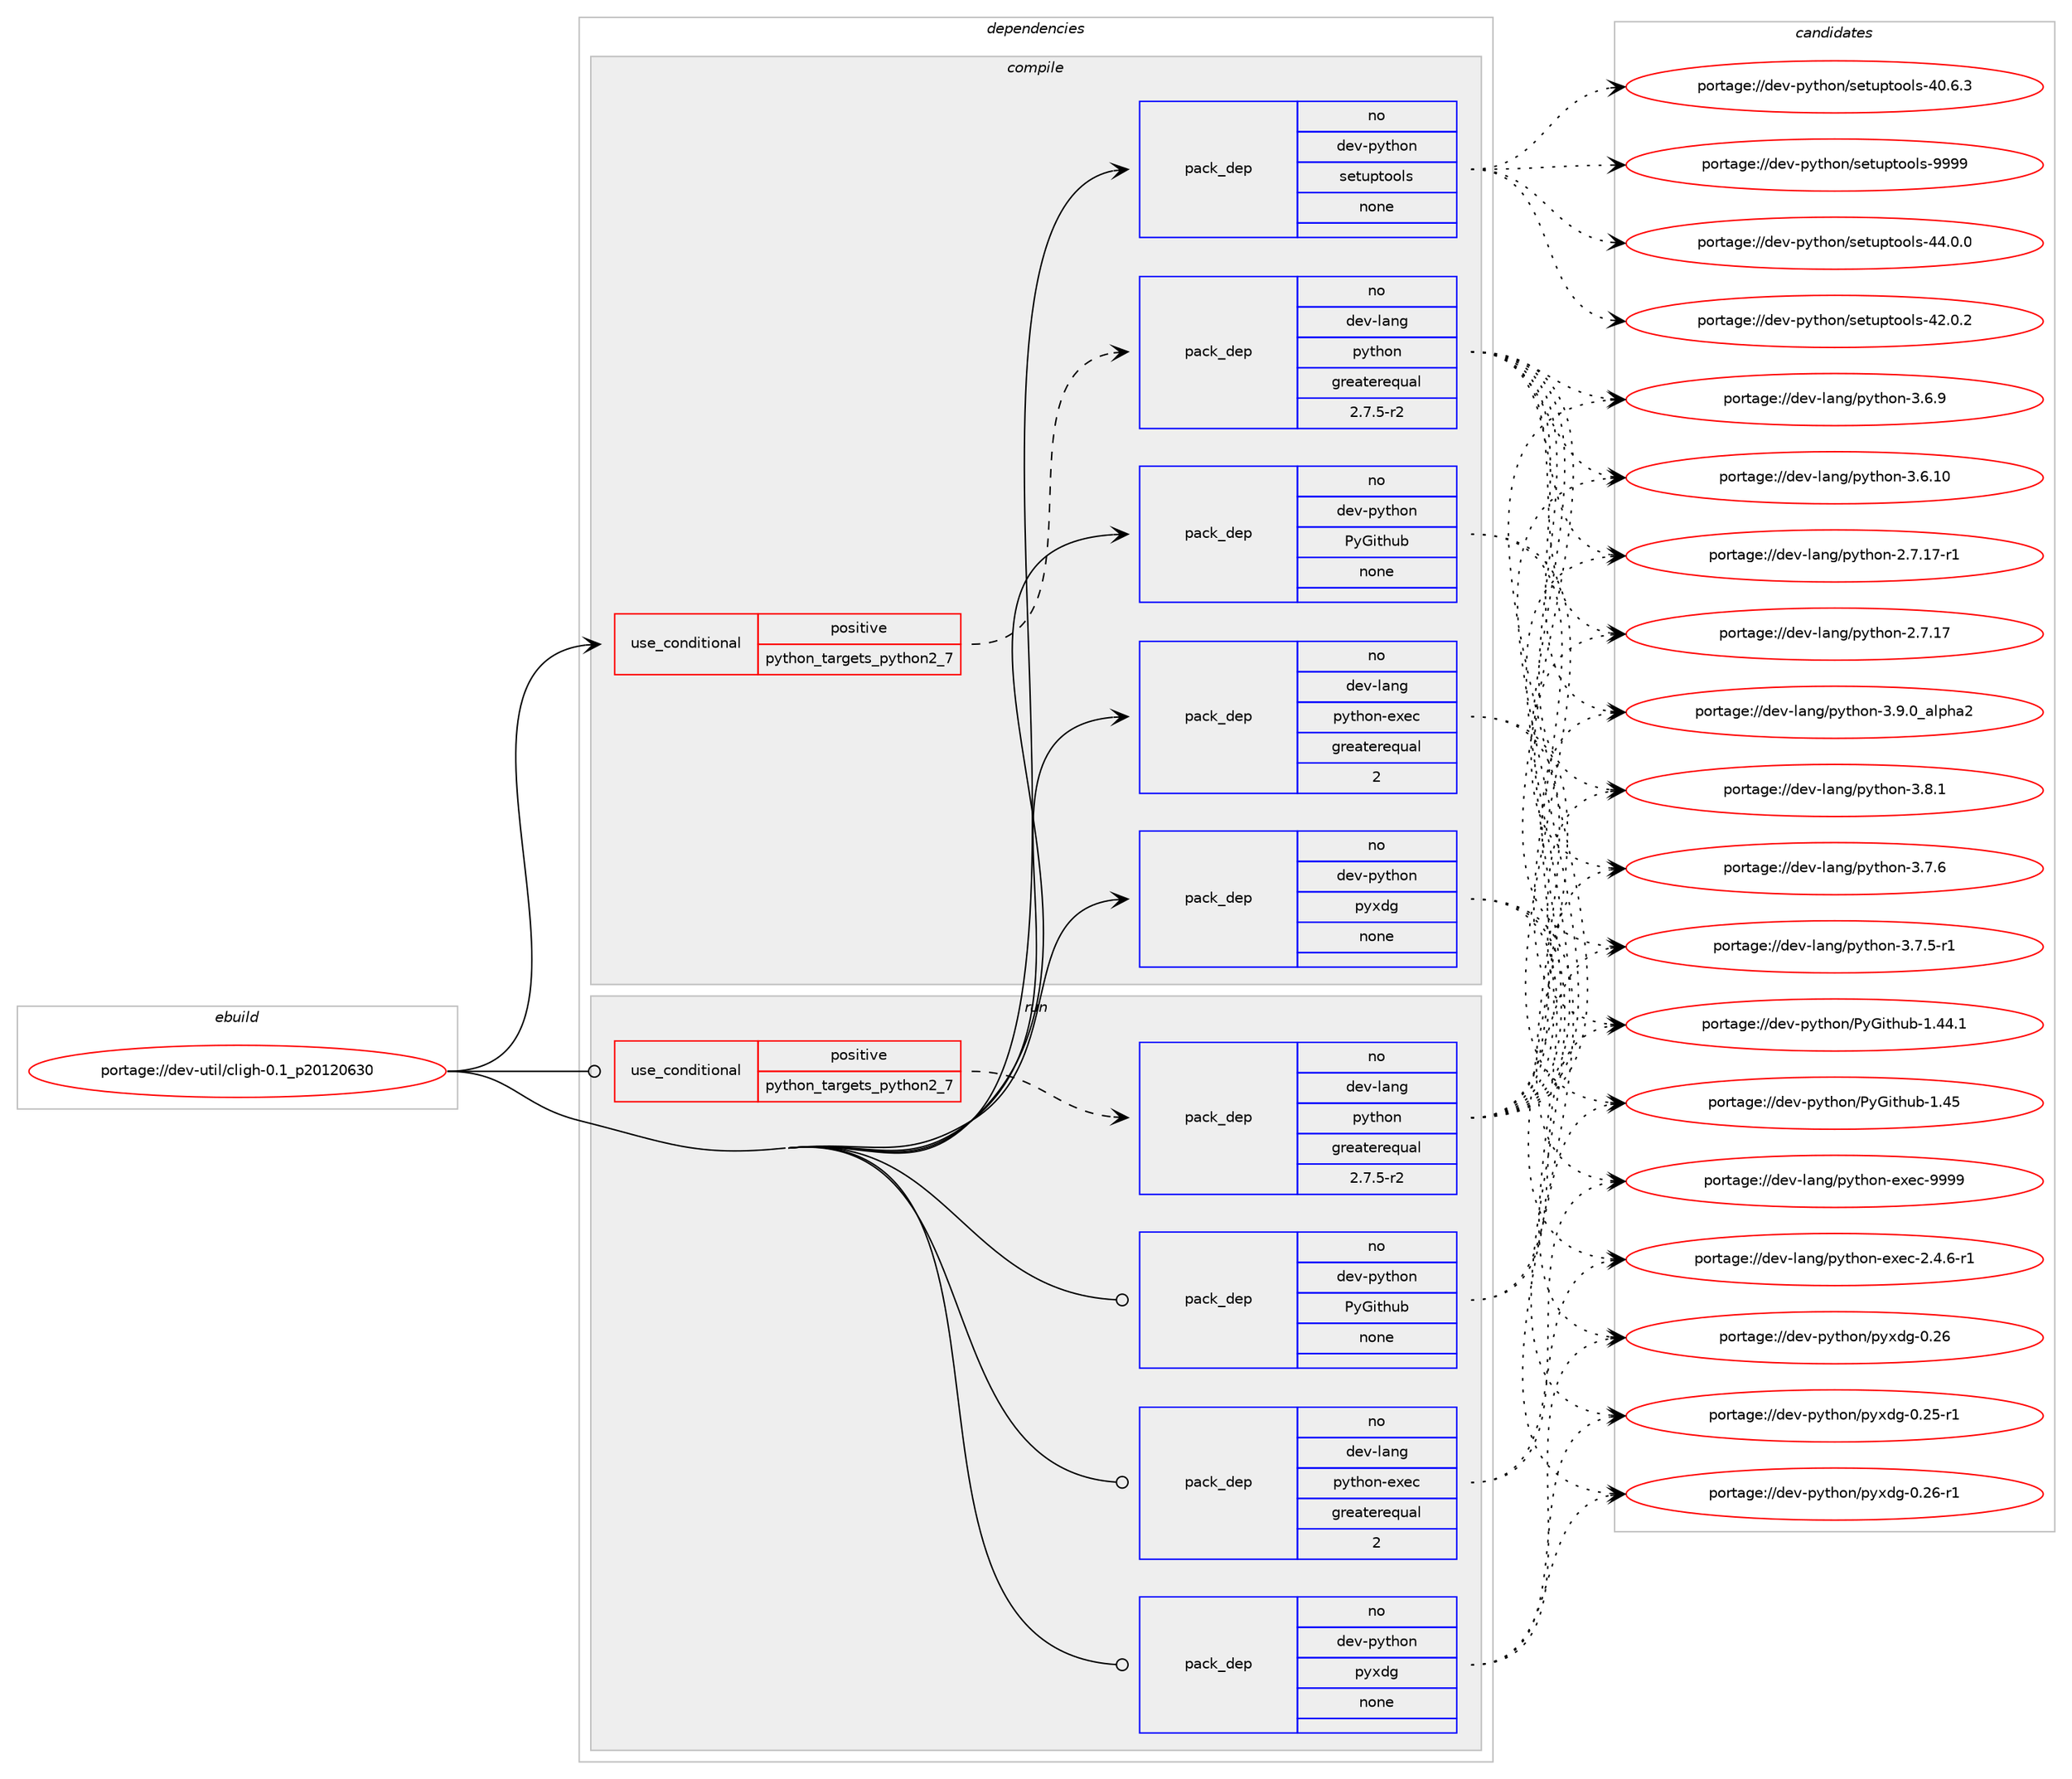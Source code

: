 digraph prolog {

# *************
# Graph options
# *************

newrank=true;
concentrate=true;
compound=true;
graph [rankdir=LR,fontname=Helvetica,fontsize=10,ranksep=1.5];#, ranksep=2.5, nodesep=0.2];
edge  [arrowhead=vee];
node  [fontname=Helvetica,fontsize=10];

# **********
# The ebuild
# **********

subgraph cluster_leftcol {
color=gray;
rank=same;
label=<<i>ebuild</i>>;
id [label="portage://dev-util/cligh-0.1_p20120630", color=red, width=4, href="../dev-util/cligh-0.1_p20120630.svg"];
}

# ****************
# The dependencies
# ****************

subgraph cluster_midcol {
color=gray;
label=<<i>dependencies</i>>;
subgraph cluster_compile {
fillcolor="#eeeeee";
style=filled;
label=<<i>compile</i>>;
subgraph cond63378 {
dependency305041 [label=<<TABLE BORDER="0" CELLBORDER="1" CELLSPACING="0" CELLPADDING="4"><TR><TD ROWSPAN="3" CELLPADDING="10">use_conditional</TD></TR><TR><TD>positive</TD></TR><TR><TD>python_targets_python2_7</TD></TR></TABLE>>, shape=none, color=red];
subgraph pack236991 {
dependency305042 [label=<<TABLE BORDER="0" CELLBORDER="1" CELLSPACING="0" CELLPADDING="4" WIDTH="220"><TR><TD ROWSPAN="6" CELLPADDING="30">pack_dep</TD></TR><TR><TD WIDTH="110">no</TD></TR><TR><TD>dev-lang</TD></TR><TR><TD>python</TD></TR><TR><TD>greaterequal</TD></TR><TR><TD>2.7.5-r2</TD></TR></TABLE>>, shape=none, color=blue];
}
dependency305041:e -> dependency305042:w [weight=20,style="dashed",arrowhead="vee"];
}
id:e -> dependency305041:w [weight=20,style="solid",arrowhead="vee"];
subgraph pack236992 {
dependency305043 [label=<<TABLE BORDER="0" CELLBORDER="1" CELLSPACING="0" CELLPADDING="4" WIDTH="220"><TR><TD ROWSPAN="6" CELLPADDING="30">pack_dep</TD></TR><TR><TD WIDTH="110">no</TD></TR><TR><TD>dev-lang</TD></TR><TR><TD>python-exec</TD></TR><TR><TD>greaterequal</TD></TR><TR><TD>2</TD></TR></TABLE>>, shape=none, color=blue];
}
id:e -> dependency305043:w [weight=20,style="solid",arrowhead="vee"];
subgraph pack236993 {
dependency305044 [label=<<TABLE BORDER="0" CELLBORDER="1" CELLSPACING="0" CELLPADDING="4" WIDTH="220"><TR><TD ROWSPAN="6" CELLPADDING="30">pack_dep</TD></TR><TR><TD WIDTH="110">no</TD></TR><TR><TD>dev-python</TD></TR><TR><TD>PyGithub</TD></TR><TR><TD>none</TD></TR><TR><TD></TD></TR></TABLE>>, shape=none, color=blue];
}
id:e -> dependency305044:w [weight=20,style="solid",arrowhead="vee"];
subgraph pack236994 {
dependency305045 [label=<<TABLE BORDER="0" CELLBORDER="1" CELLSPACING="0" CELLPADDING="4" WIDTH="220"><TR><TD ROWSPAN="6" CELLPADDING="30">pack_dep</TD></TR><TR><TD WIDTH="110">no</TD></TR><TR><TD>dev-python</TD></TR><TR><TD>pyxdg</TD></TR><TR><TD>none</TD></TR><TR><TD></TD></TR></TABLE>>, shape=none, color=blue];
}
id:e -> dependency305045:w [weight=20,style="solid",arrowhead="vee"];
subgraph pack236995 {
dependency305046 [label=<<TABLE BORDER="0" CELLBORDER="1" CELLSPACING="0" CELLPADDING="4" WIDTH="220"><TR><TD ROWSPAN="6" CELLPADDING="30">pack_dep</TD></TR><TR><TD WIDTH="110">no</TD></TR><TR><TD>dev-python</TD></TR><TR><TD>setuptools</TD></TR><TR><TD>none</TD></TR><TR><TD></TD></TR></TABLE>>, shape=none, color=blue];
}
id:e -> dependency305046:w [weight=20,style="solid",arrowhead="vee"];
}
subgraph cluster_compileandrun {
fillcolor="#eeeeee";
style=filled;
label=<<i>compile and run</i>>;
}
subgraph cluster_run {
fillcolor="#eeeeee";
style=filled;
label=<<i>run</i>>;
subgraph cond63379 {
dependency305047 [label=<<TABLE BORDER="0" CELLBORDER="1" CELLSPACING="0" CELLPADDING="4"><TR><TD ROWSPAN="3" CELLPADDING="10">use_conditional</TD></TR><TR><TD>positive</TD></TR><TR><TD>python_targets_python2_7</TD></TR></TABLE>>, shape=none, color=red];
subgraph pack236996 {
dependency305048 [label=<<TABLE BORDER="0" CELLBORDER="1" CELLSPACING="0" CELLPADDING="4" WIDTH="220"><TR><TD ROWSPAN="6" CELLPADDING="30">pack_dep</TD></TR><TR><TD WIDTH="110">no</TD></TR><TR><TD>dev-lang</TD></TR><TR><TD>python</TD></TR><TR><TD>greaterequal</TD></TR><TR><TD>2.7.5-r2</TD></TR></TABLE>>, shape=none, color=blue];
}
dependency305047:e -> dependency305048:w [weight=20,style="dashed",arrowhead="vee"];
}
id:e -> dependency305047:w [weight=20,style="solid",arrowhead="odot"];
subgraph pack236997 {
dependency305049 [label=<<TABLE BORDER="0" CELLBORDER="1" CELLSPACING="0" CELLPADDING="4" WIDTH="220"><TR><TD ROWSPAN="6" CELLPADDING="30">pack_dep</TD></TR><TR><TD WIDTH="110">no</TD></TR><TR><TD>dev-lang</TD></TR><TR><TD>python-exec</TD></TR><TR><TD>greaterequal</TD></TR><TR><TD>2</TD></TR></TABLE>>, shape=none, color=blue];
}
id:e -> dependency305049:w [weight=20,style="solid",arrowhead="odot"];
subgraph pack236998 {
dependency305050 [label=<<TABLE BORDER="0" CELLBORDER="1" CELLSPACING="0" CELLPADDING="4" WIDTH="220"><TR><TD ROWSPAN="6" CELLPADDING="30">pack_dep</TD></TR><TR><TD WIDTH="110">no</TD></TR><TR><TD>dev-python</TD></TR><TR><TD>PyGithub</TD></TR><TR><TD>none</TD></TR><TR><TD></TD></TR></TABLE>>, shape=none, color=blue];
}
id:e -> dependency305050:w [weight=20,style="solid",arrowhead="odot"];
subgraph pack236999 {
dependency305051 [label=<<TABLE BORDER="0" CELLBORDER="1" CELLSPACING="0" CELLPADDING="4" WIDTH="220"><TR><TD ROWSPAN="6" CELLPADDING="30">pack_dep</TD></TR><TR><TD WIDTH="110">no</TD></TR><TR><TD>dev-python</TD></TR><TR><TD>pyxdg</TD></TR><TR><TD>none</TD></TR><TR><TD></TD></TR></TABLE>>, shape=none, color=blue];
}
id:e -> dependency305051:w [weight=20,style="solid",arrowhead="odot"];
}
}

# **************
# The candidates
# **************

subgraph cluster_choices {
rank=same;
color=gray;
label=<<i>candidates</i>>;

subgraph choice236991 {
color=black;
nodesep=1;
choice10010111845108971101034711212111610411111045514657464895971081121049750 [label="portage://dev-lang/python-3.9.0_alpha2", color=red, width=4,href="../dev-lang/python-3.9.0_alpha2.svg"];
choice100101118451089711010347112121116104111110455146564649 [label="portage://dev-lang/python-3.8.1", color=red, width=4,href="../dev-lang/python-3.8.1.svg"];
choice100101118451089711010347112121116104111110455146554654 [label="portage://dev-lang/python-3.7.6", color=red, width=4,href="../dev-lang/python-3.7.6.svg"];
choice1001011184510897110103471121211161041111104551465546534511449 [label="portage://dev-lang/python-3.7.5-r1", color=red, width=4,href="../dev-lang/python-3.7.5-r1.svg"];
choice100101118451089711010347112121116104111110455146544657 [label="portage://dev-lang/python-3.6.9", color=red, width=4,href="../dev-lang/python-3.6.9.svg"];
choice10010111845108971101034711212111610411111045514654464948 [label="portage://dev-lang/python-3.6.10", color=red, width=4,href="../dev-lang/python-3.6.10.svg"];
choice100101118451089711010347112121116104111110455046554649554511449 [label="portage://dev-lang/python-2.7.17-r1", color=red, width=4,href="../dev-lang/python-2.7.17-r1.svg"];
choice10010111845108971101034711212111610411111045504655464955 [label="portage://dev-lang/python-2.7.17", color=red, width=4,href="../dev-lang/python-2.7.17.svg"];
dependency305042:e -> choice10010111845108971101034711212111610411111045514657464895971081121049750:w [style=dotted,weight="100"];
dependency305042:e -> choice100101118451089711010347112121116104111110455146564649:w [style=dotted,weight="100"];
dependency305042:e -> choice100101118451089711010347112121116104111110455146554654:w [style=dotted,weight="100"];
dependency305042:e -> choice1001011184510897110103471121211161041111104551465546534511449:w [style=dotted,weight="100"];
dependency305042:e -> choice100101118451089711010347112121116104111110455146544657:w [style=dotted,weight="100"];
dependency305042:e -> choice10010111845108971101034711212111610411111045514654464948:w [style=dotted,weight="100"];
dependency305042:e -> choice100101118451089711010347112121116104111110455046554649554511449:w [style=dotted,weight="100"];
dependency305042:e -> choice10010111845108971101034711212111610411111045504655464955:w [style=dotted,weight="100"];
}
subgraph choice236992 {
color=black;
nodesep=1;
choice10010111845108971101034711212111610411111045101120101994557575757 [label="portage://dev-lang/python-exec-9999", color=red, width=4,href="../dev-lang/python-exec-9999.svg"];
choice10010111845108971101034711212111610411111045101120101994550465246544511449 [label="portage://dev-lang/python-exec-2.4.6-r1", color=red, width=4,href="../dev-lang/python-exec-2.4.6-r1.svg"];
dependency305043:e -> choice10010111845108971101034711212111610411111045101120101994557575757:w [style=dotted,weight="100"];
dependency305043:e -> choice10010111845108971101034711212111610411111045101120101994550465246544511449:w [style=dotted,weight="100"];
}
subgraph choice236993 {
color=black;
nodesep=1;
choice10010111845112121116104111110478012171105116104117984549465253 [label="portage://dev-python/PyGithub-1.45", color=red, width=4,href="../dev-python/PyGithub-1.45.svg"];
choice100101118451121211161041111104780121711051161041179845494652524649 [label="portage://dev-python/PyGithub-1.44.1", color=red, width=4,href="../dev-python/PyGithub-1.44.1.svg"];
dependency305044:e -> choice10010111845112121116104111110478012171105116104117984549465253:w [style=dotted,weight="100"];
dependency305044:e -> choice100101118451121211161041111104780121711051161041179845494652524649:w [style=dotted,weight="100"];
}
subgraph choice236994 {
color=black;
nodesep=1;
choice100101118451121211161041111104711212112010010345484650544511449 [label="portage://dev-python/pyxdg-0.26-r1", color=red, width=4,href="../dev-python/pyxdg-0.26-r1.svg"];
choice10010111845112121116104111110471121211201001034548465054 [label="portage://dev-python/pyxdg-0.26", color=red, width=4,href="../dev-python/pyxdg-0.26.svg"];
choice100101118451121211161041111104711212112010010345484650534511449 [label="portage://dev-python/pyxdg-0.25-r1", color=red, width=4,href="../dev-python/pyxdg-0.25-r1.svg"];
dependency305045:e -> choice100101118451121211161041111104711212112010010345484650544511449:w [style=dotted,weight="100"];
dependency305045:e -> choice10010111845112121116104111110471121211201001034548465054:w [style=dotted,weight="100"];
dependency305045:e -> choice100101118451121211161041111104711212112010010345484650534511449:w [style=dotted,weight="100"];
}
subgraph choice236995 {
color=black;
nodesep=1;
choice10010111845112121116104111110471151011161171121161111111081154557575757 [label="portage://dev-python/setuptools-9999", color=red, width=4,href="../dev-python/setuptools-9999.svg"];
choice100101118451121211161041111104711510111611711211611111110811545525246484648 [label="portage://dev-python/setuptools-44.0.0", color=red, width=4,href="../dev-python/setuptools-44.0.0.svg"];
choice100101118451121211161041111104711510111611711211611111110811545525046484650 [label="portage://dev-python/setuptools-42.0.2", color=red, width=4,href="../dev-python/setuptools-42.0.2.svg"];
choice100101118451121211161041111104711510111611711211611111110811545524846544651 [label="portage://dev-python/setuptools-40.6.3", color=red, width=4,href="../dev-python/setuptools-40.6.3.svg"];
dependency305046:e -> choice10010111845112121116104111110471151011161171121161111111081154557575757:w [style=dotted,weight="100"];
dependency305046:e -> choice100101118451121211161041111104711510111611711211611111110811545525246484648:w [style=dotted,weight="100"];
dependency305046:e -> choice100101118451121211161041111104711510111611711211611111110811545525046484650:w [style=dotted,weight="100"];
dependency305046:e -> choice100101118451121211161041111104711510111611711211611111110811545524846544651:w [style=dotted,weight="100"];
}
subgraph choice236996 {
color=black;
nodesep=1;
choice10010111845108971101034711212111610411111045514657464895971081121049750 [label="portage://dev-lang/python-3.9.0_alpha2", color=red, width=4,href="../dev-lang/python-3.9.0_alpha2.svg"];
choice100101118451089711010347112121116104111110455146564649 [label="portage://dev-lang/python-3.8.1", color=red, width=4,href="../dev-lang/python-3.8.1.svg"];
choice100101118451089711010347112121116104111110455146554654 [label="portage://dev-lang/python-3.7.6", color=red, width=4,href="../dev-lang/python-3.7.6.svg"];
choice1001011184510897110103471121211161041111104551465546534511449 [label="portage://dev-lang/python-3.7.5-r1", color=red, width=4,href="../dev-lang/python-3.7.5-r1.svg"];
choice100101118451089711010347112121116104111110455146544657 [label="portage://dev-lang/python-3.6.9", color=red, width=4,href="../dev-lang/python-3.6.9.svg"];
choice10010111845108971101034711212111610411111045514654464948 [label="portage://dev-lang/python-3.6.10", color=red, width=4,href="../dev-lang/python-3.6.10.svg"];
choice100101118451089711010347112121116104111110455046554649554511449 [label="portage://dev-lang/python-2.7.17-r1", color=red, width=4,href="../dev-lang/python-2.7.17-r1.svg"];
choice10010111845108971101034711212111610411111045504655464955 [label="portage://dev-lang/python-2.7.17", color=red, width=4,href="../dev-lang/python-2.7.17.svg"];
dependency305048:e -> choice10010111845108971101034711212111610411111045514657464895971081121049750:w [style=dotted,weight="100"];
dependency305048:e -> choice100101118451089711010347112121116104111110455146564649:w [style=dotted,weight="100"];
dependency305048:e -> choice100101118451089711010347112121116104111110455146554654:w [style=dotted,weight="100"];
dependency305048:e -> choice1001011184510897110103471121211161041111104551465546534511449:w [style=dotted,weight="100"];
dependency305048:e -> choice100101118451089711010347112121116104111110455146544657:w [style=dotted,weight="100"];
dependency305048:e -> choice10010111845108971101034711212111610411111045514654464948:w [style=dotted,weight="100"];
dependency305048:e -> choice100101118451089711010347112121116104111110455046554649554511449:w [style=dotted,weight="100"];
dependency305048:e -> choice10010111845108971101034711212111610411111045504655464955:w [style=dotted,weight="100"];
}
subgraph choice236997 {
color=black;
nodesep=1;
choice10010111845108971101034711212111610411111045101120101994557575757 [label="portage://dev-lang/python-exec-9999", color=red, width=4,href="../dev-lang/python-exec-9999.svg"];
choice10010111845108971101034711212111610411111045101120101994550465246544511449 [label="portage://dev-lang/python-exec-2.4.6-r1", color=red, width=4,href="../dev-lang/python-exec-2.4.6-r1.svg"];
dependency305049:e -> choice10010111845108971101034711212111610411111045101120101994557575757:w [style=dotted,weight="100"];
dependency305049:e -> choice10010111845108971101034711212111610411111045101120101994550465246544511449:w [style=dotted,weight="100"];
}
subgraph choice236998 {
color=black;
nodesep=1;
choice10010111845112121116104111110478012171105116104117984549465253 [label="portage://dev-python/PyGithub-1.45", color=red, width=4,href="../dev-python/PyGithub-1.45.svg"];
choice100101118451121211161041111104780121711051161041179845494652524649 [label="portage://dev-python/PyGithub-1.44.1", color=red, width=4,href="../dev-python/PyGithub-1.44.1.svg"];
dependency305050:e -> choice10010111845112121116104111110478012171105116104117984549465253:w [style=dotted,weight="100"];
dependency305050:e -> choice100101118451121211161041111104780121711051161041179845494652524649:w [style=dotted,weight="100"];
}
subgraph choice236999 {
color=black;
nodesep=1;
choice100101118451121211161041111104711212112010010345484650544511449 [label="portage://dev-python/pyxdg-0.26-r1", color=red, width=4,href="../dev-python/pyxdg-0.26-r1.svg"];
choice10010111845112121116104111110471121211201001034548465054 [label="portage://dev-python/pyxdg-0.26", color=red, width=4,href="../dev-python/pyxdg-0.26.svg"];
choice100101118451121211161041111104711212112010010345484650534511449 [label="portage://dev-python/pyxdg-0.25-r1", color=red, width=4,href="../dev-python/pyxdg-0.25-r1.svg"];
dependency305051:e -> choice100101118451121211161041111104711212112010010345484650544511449:w [style=dotted,weight="100"];
dependency305051:e -> choice10010111845112121116104111110471121211201001034548465054:w [style=dotted,weight="100"];
dependency305051:e -> choice100101118451121211161041111104711212112010010345484650534511449:w [style=dotted,weight="100"];
}
}

}
